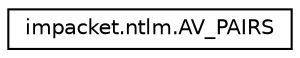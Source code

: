 digraph "Graphical Class Hierarchy"
{
  edge [fontname="Helvetica",fontsize="10",labelfontname="Helvetica",labelfontsize="10"];
  node [fontname="Helvetica",fontsize="10",shape=record];
  rankdir="LR";
  Node0 [label="impacket.ntlm.AV_PAIRS",height=0.2,width=0.4,color="black", fillcolor="white", style="filled",URL="$classimpacket_1_1ntlm_1_1_a_v___p_a_i_r_s.html"];
}

